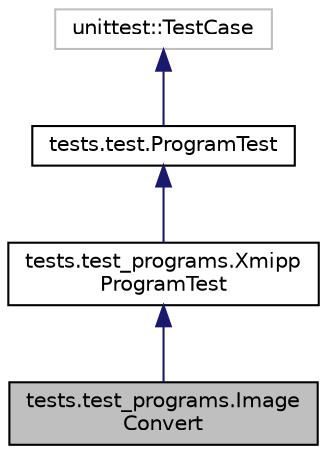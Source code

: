 digraph "tests.test_programs.ImageConvert"
{
  edge [fontname="Helvetica",fontsize="10",labelfontname="Helvetica",labelfontsize="10"];
  node [fontname="Helvetica",fontsize="10",shape=record];
  Node4 [label="tests.test_programs.Image\lConvert",height=0.2,width=0.4,color="black", fillcolor="grey75", style="filled", fontcolor="black"];
  Node5 -> Node4 [dir="back",color="midnightblue",fontsize="10",style="solid",fontname="Helvetica"];
  Node5 [label="tests.test_programs.Xmipp\lProgramTest",height=0.2,width=0.4,color="black", fillcolor="white", style="filled",URL="$classtests_1_1test__programs_1_1XmippProgramTest.html"];
  Node6 -> Node5 [dir="back",color="midnightblue",fontsize="10",style="solid",fontname="Helvetica"];
  Node6 [label="tests.test.ProgramTest",height=0.2,width=0.4,color="black", fillcolor="white", style="filled",URL="$classtests_1_1test_1_1ProgramTest.html"];
  Node7 -> Node6 [dir="back",color="midnightblue",fontsize="10",style="solid",fontname="Helvetica"];
  Node7 [label="unittest::TestCase",height=0.2,width=0.4,color="grey75", fillcolor="white", style="filled"];
}

